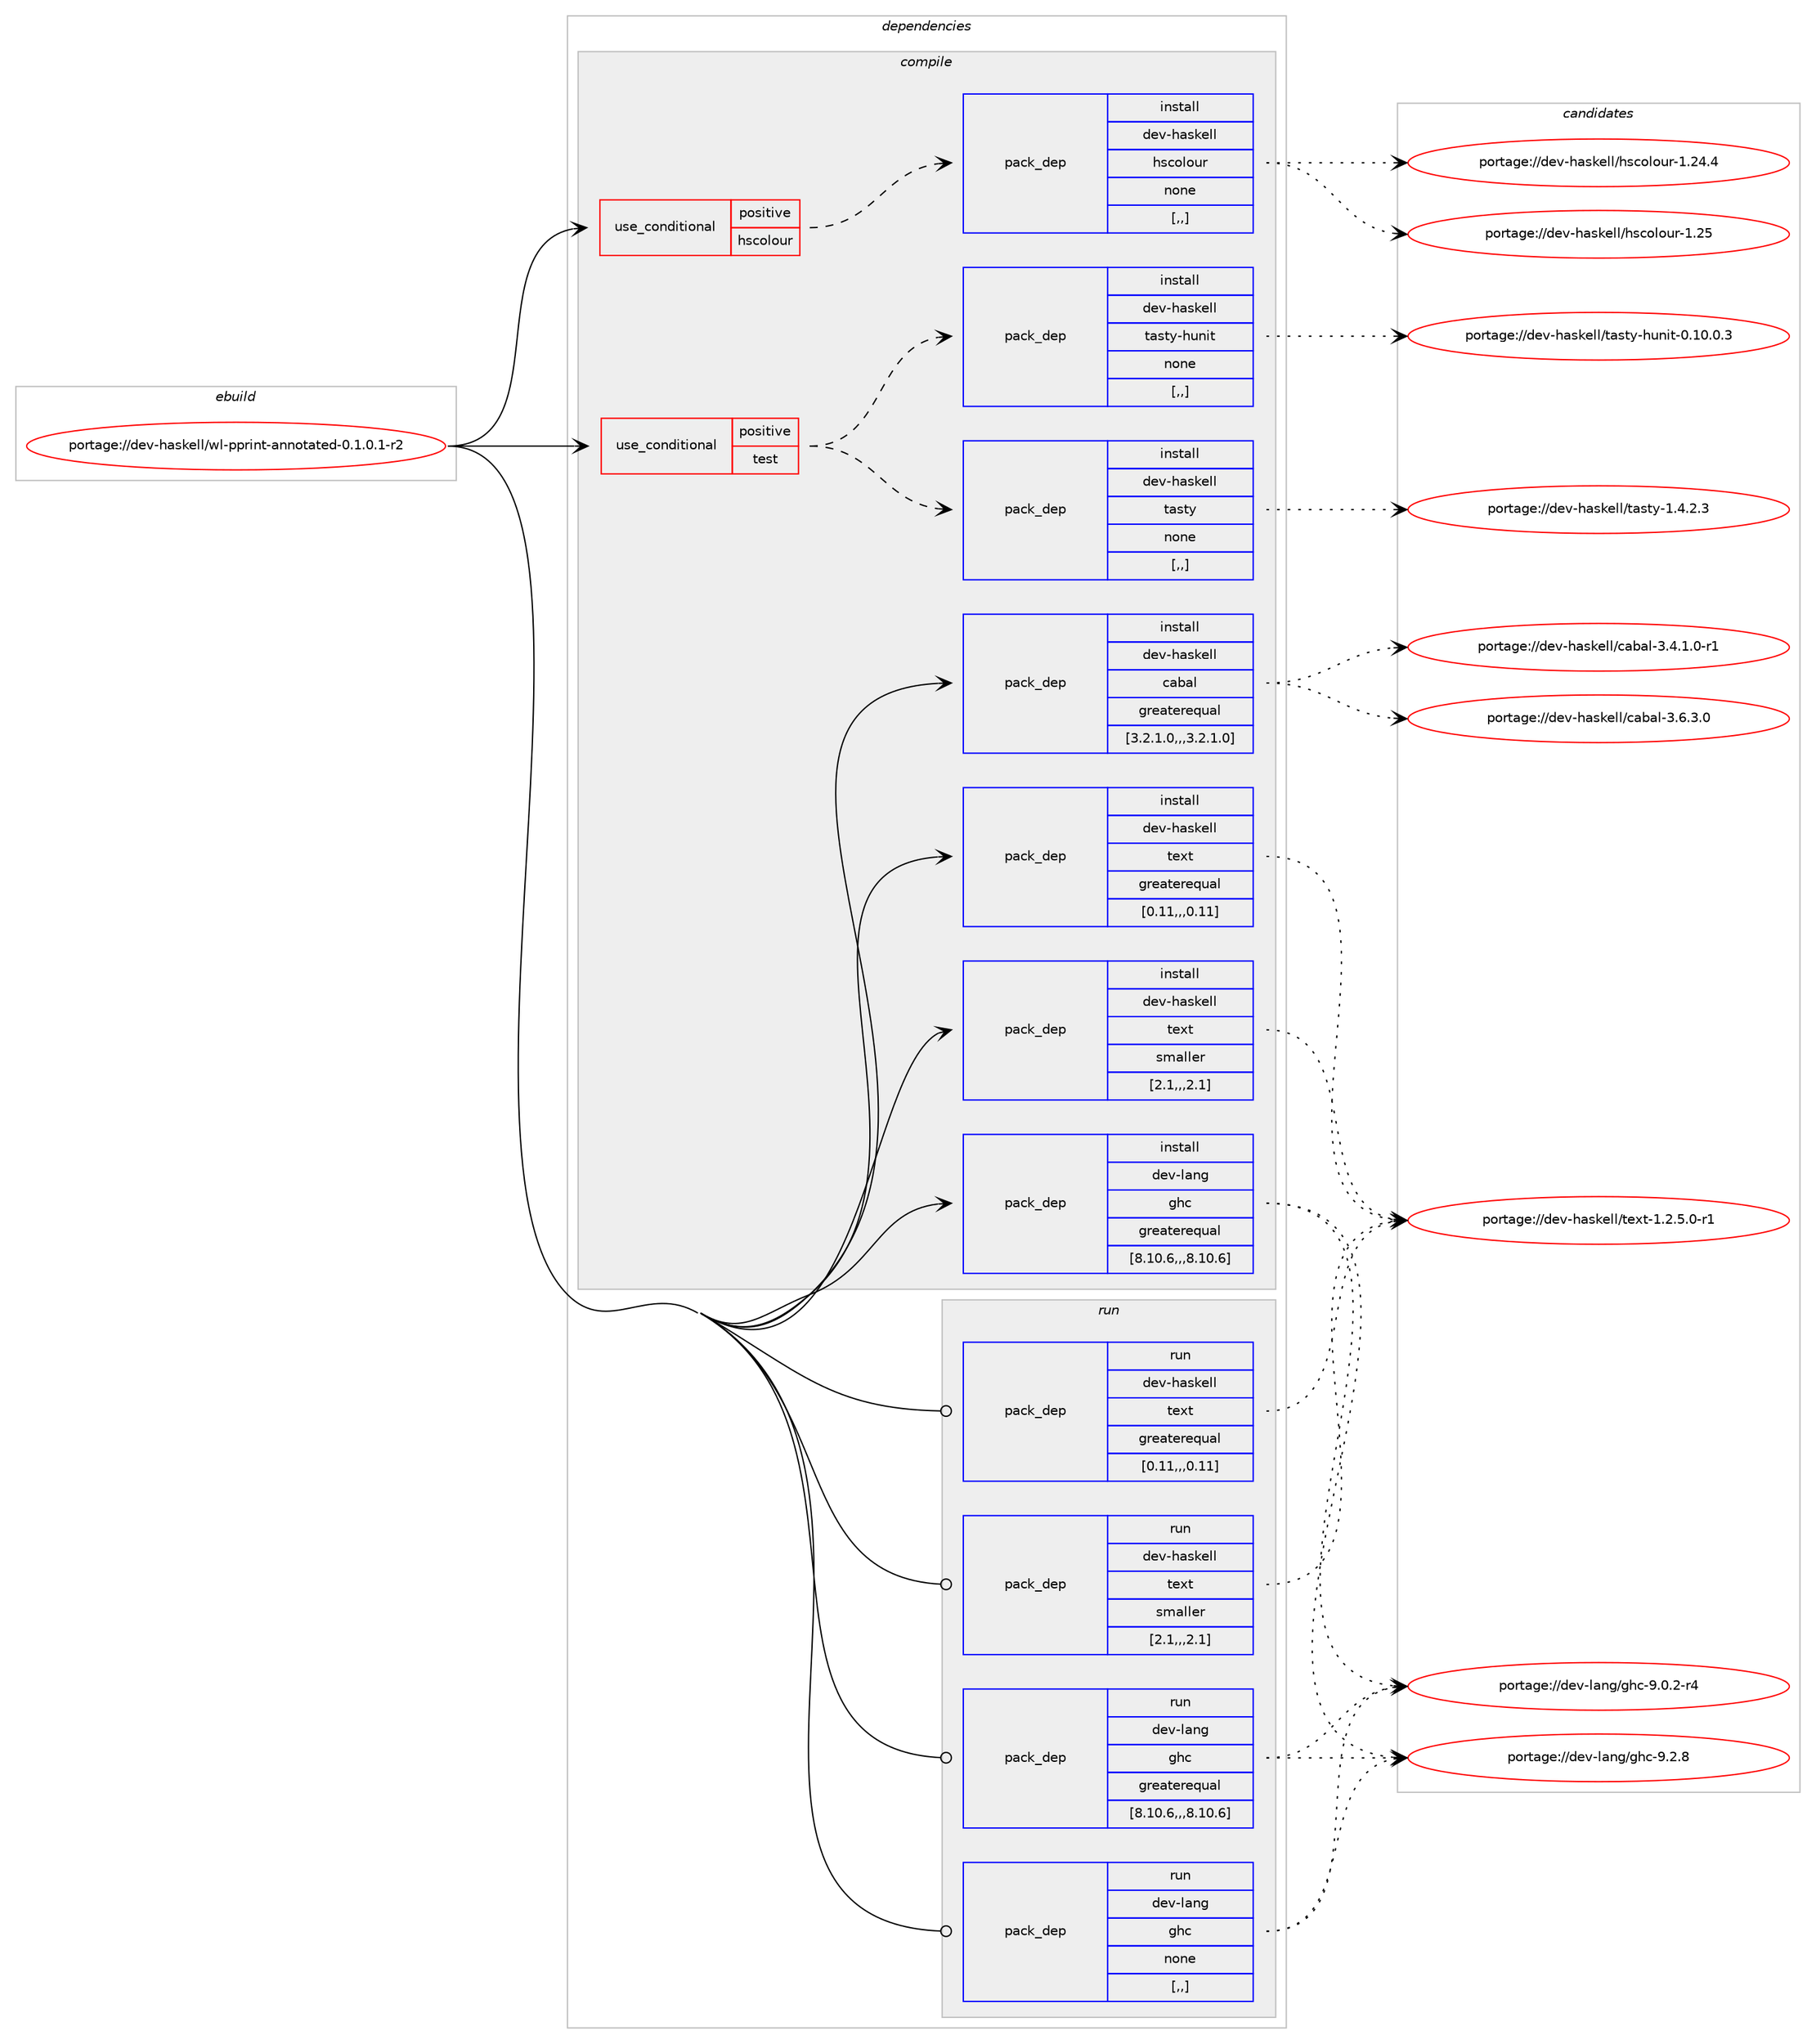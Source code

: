 digraph prolog {

# *************
# Graph options
# *************

newrank=true;
concentrate=true;
compound=true;
graph [rankdir=LR,fontname=Helvetica,fontsize=10,ranksep=1.5];#, ranksep=2.5, nodesep=0.2];
edge  [arrowhead=vee];
node  [fontname=Helvetica,fontsize=10];

# **********
# The ebuild
# **********

subgraph cluster_leftcol {
color=gray;
label=<<i>ebuild</i>>;
id [label="portage://dev-haskell/wl-pprint-annotated-0.1.0.1-r2", color=red, width=4, href="../dev-haskell/wl-pprint-annotated-0.1.0.1-r2.svg"];
}

# ****************
# The dependencies
# ****************

subgraph cluster_midcol {
color=gray;
label=<<i>dependencies</i>>;
subgraph cluster_compile {
fillcolor="#eeeeee";
style=filled;
label=<<i>compile</i>>;
subgraph cond21391 {
dependency91417 [label=<<TABLE BORDER="0" CELLBORDER="1" CELLSPACING="0" CELLPADDING="4"><TR><TD ROWSPAN="3" CELLPADDING="10">use_conditional</TD></TR><TR><TD>positive</TD></TR><TR><TD>hscolour</TD></TR></TABLE>>, shape=none, color=red];
subgraph pack68970 {
dependency91418 [label=<<TABLE BORDER="0" CELLBORDER="1" CELLSPACING="0" CELLPADDING="4" WIDTH="220"><TR><TD ROWSPAN="6" CELLPADDING="30">pack_dep</TD></TR><TR><TD WIDTH="110">install</TD></TR><TR><TD>dev-haskell</TD></TR><TR><TD>hscolour</TD></TR><TR><TD>none</TD></TR><TR><TD>[,,]</TD></TR></TABLE>>, shape=none, color=blue];
}
dependency91417:e -> dependency91418:w [weight=20,style="dashed",arrowhead="vee"];
}
id:e -> dependency91417:w [weight=20,style="solid",arrowhead="vee"];
subgraph cond21392 {
dependency91419 [label=<<TABLE BORDER="0" CELLBORDER="1" CELLSPACING="0" CELLPADDING="4"><TR><TD ROWSPAN="3" CELLPADDING="10">use_conditional</TD></TR><TR><TD>positive</TD></TR><TR><TD>test</TD></TR></TABLE>>, shape=none, color=red];
subgraph pack68971 {
dependency91420 [label=<<TABLE BORDER="0" CELLBORDER="1" CELLSPACING="0" CELLPADDING="4" WIDTH="220"><TR><TD ROWSPAN="6" CELLPADDING="30">pack_dep</TD></TR><TR><TD WIDTH="110">install</TD></TR><TR><TD>dev-haskell</TD></TR><TR><TD>tasty</TD></TR><TR><TD>none</TD></TR><TR><TD>[,,]</TD></TR></TABLE>>, shape=none, color=blue];
}
dependency91419:e -> dependency91420:w [weight=20,style="dashed",arrowhead="vee"];
subgraph pack68972 {
dependency91421 [label=<<TABLE BORDER="0" CELLBORDER="1" CELLSPACING="0" CELLPADDING="4" WIDTH="220"><TR><TD ROWSPAN="6" CELLPADDING="30">pack_dep</TD></TR><TR><TD WIDTH="110">install</TD></TR><TR><TD>dev-haskell</TD></TR><TR><TD>tasty-hunit</TD></TR><TR><TD>none</TD></TR><TR><TD>[,,]</TD></TR></TABLE>>, shape=none, color=blue];
}
dependency91419:e -> dependency91421:w [weight=20,style="dashed",arrowhead="vee"];
}
id:e -> dependency91419:w [weight=20,style="solid",arrowhead="vee"];
subgraph pack68973 {
dependency91422 [label=<<TABLE BORDER="0" CELLBORDER="1" CELLSPACING="0" CELLPADDING="4" WIDTH="220"><TR><TD ROWSPAN="6" CELLPADDING="30">pack_dep</TD></TR><TR><TD WIDTH="110">install</TD></TR><TR><TD>dev-haskell</TD></TR><TR><TD>cabal</TD></TR><TR><TD>greaterequal</TD></TR><TR><TD>[3.2.1.0,,,3.2.1.0]</TD></TR></TABLE>>, shape=none, color=blue];
}
id:e -> dependency91422:w [weight=20,style="solid",arrowhead="vee"];
subgraph pack68974 {
dependency91423 [label=<<TABLE BORDER="0" CELLBORDER="1" CELLSPACING="0" CELLPADDING="4" WIDTH="220"><TR><TD ROWSPAN="6" CELLPADDING="30">pack_dep</TD></TR><TR><TD WIDTH="110">install</TD></TR><TR><TD>dev-haskell</TD></TR><TR><TD>text</TD></TR><TR><TD>greaterequal</TD></TR><TR><TD>[0.11,,,0.11]</TD></TR></TABLE>>, shape=none, color=blue];
}
id:e -> dependency91423:w [weight=20,style="solid",arrowhead="vee"];
subgraph pack68975 {
dependency91424 [label=<<TABLE BORDER="0" CELLBORDER="1" CELLSPACING="0" CELLPADDING="4" WIDTH="220"><TR><TD ROWSPAN="6" CELLPADDING="30">pack_dep</TD></TR><TR><TD WIDTH="110">install</TD></TR><TR><TD>dev-haskell</TD></TR><TR><TD>text</TD></TR><TR><TD>smaller</TD></TR><TR><TD>[2.1,,,2.1]</TD></TR></TABLE>>, shape=none, color=blue];
}
id:e -> dependency91424:w [weight=20,style="solid",arrowhead="vee"];
subgraph pack68976 {
dependency91425 [label=<<TABLE BORDER="0" CELLBORDER="1" CELLSPACING="0" CELLPADDING="4" WIDTH="220"><TR><TD ROWSPAN="6" CELLPADDING="30">pack_dep</TD></TR><TR><TD WIDTH="110">install</TD></TR><TR><TD>dev-lang</TD></TR><TR><TD>ghc</TD></TR><TR><TD>greaterequal</TD></TR><TR><TD>[8.10.6,,,8.10.6]</TD></TR></TABLE>>, shape=none, color=blue];
}
id:e -> dependency91425:w [weight=20,style="solid",arrowhead="vee"];
}
subgraph cluster_compileandrun {
fillcolor="#eeeeee";
style=filled;
label=<<i>compile and run</i>>;
}
subgraph cluster_run {
fillcolor="#eeeeee";
style=filled;
label=<<i>run</i>>;
subgraph pack68977 {
dependency91426 [label=<<TABLE BORDER="0" CELLBORDER="1" CELLSPACING="0" CELLPADDING="4" WIDTH="220"><TR><TD ROWSPAN="6" CELLPADDING="30">pack_dep</TD></TR><TR><TD WIDTH="110">run</TD></TR><TR><TD>dev-haskell</TD></TR><TR><TD>text</TD></TR><TR><TD>greaterequal</TD></TR><TR><TD>[0.11,,,0.11]</TD></TR></TABLE>>, shape=none, color=blue];
}
id:e -> dependency91426:w [weight=20,style="solid",arrowhead="odot"];
subgraph pack68978 {
dependency91427 [label=<<TABLE BORDER="0" CELLBORDER="1" CELLSPACING="0" CELLPADDING="4" WIDTH="220"><TR><TD ROWSPAN="6" CELLPADDING="30">pack_dep</TD></TR><TR><TD WIDTH="110">run</TD></TR><TR><TD>dev-haskell</TD></TR><TR><TD>text</TD></TR><TR><TD>smaller</TD></TR><TR><TD>[2.1,,,2.1]</TD></TR></TABLE>>, shape=none, color=blue];
}
id:e -> dependency91427:w [weight=20,style="solid",arrowhead="odot"];
subgraph pack68979 {
dependency91428 [label=<<TABLE BORDER="0" CELLBORDER="1" CELLSPACING="0" CELLPADDING="4" WIDTH="220"><TR><TD ROWSPAN="6" CELLPADDING="30">pack_dep</TD></TR><TR><TD WIDTH="110">run</TD></TR><TR><TD>dev-lang</TD></TR><TR><TD>ghc</TD></TR><TR><TD>greaterequal</TD></TR><TR><TD>[8.10.6,,,8.10.6]</TD></TR></TABLE>>, shape=none, color=blue];
}
id:e -> dependency91428:w [weight=20,style="solid",arrowhead="odot"];
subgraph pack68980 {
dependency91429 [label=<<TABLE BORDER="0" CELLBORDER="1" CELLSPACING="0" CELLPADDING="4" WIDTH="220"><TR><TD ROWSPAN="6" CELLPADDING="30">pack_dep</TD></TR><TR><TD WIDTH="110">run</TD></TR><TR><TD>dev-lang</TD></TR><TR><TD>ghc</TD></TR><TR><TD>none</TD></TR><TR><TD>[,,]</TD></TR></TABLE>>, shape=none, color=blue];
}
id:e -> dependency91429:w [weight=20,style="solid",arrowhead="odot"];
}
}

# **************
# The candidates
# **************

subgraph cluster_choices {
rank=same;
color=gray;
label=<<i>candidates</i>>;

subgraph choice68970 {
color=black;
nodesep=1;
choice100101118451049711510710110810847104115991111081111171144549465053 [label="portage://dev-haskell/hscolour-1.25", color=red, width=4,href="../dev-haskell/hscolour-1.25.svg"];
choice1001011184510497115107101108108471041159911110811111711445494650524652 [label="portage://dev-haskell/hscolour-1.24.4", color=red, width=4,href="../dev-haskell/hscolour-1.24.4.svg"];
dependency91418:e -> choice100101118451049711510710110810847104115991111081111171144549465053:w [style=dotted,weight="100"];
dependency91418:e -> choice1001011184510497115107101108108471041159911110811111711445494650524652:w [style=dotted,weight="100"];
}
subgraph choice68971 {
color=black;
nodesep=1;
choice100101118451049711510710110810847116971151161214549465246504651 [label="portage://dev-haskell/tasty-1.4.2.3", color=red, width=4,href="../dev-haskell/tasty-1.4.2.3.svg"];
dependency91420:e -> choice100101118451049711510710110810847116971151161214549465246504651:w [style=dotted,weight="100"];
}
subgraph choice68972 {
color=black;
nodesep=1;
choice1001011184510497115107101108108471169711511612145104117110105116454846494846484651 [label="portage://dev-haskell/tasty-hunit-0.10.0.3", color=red, width=4,href="../dev-haskell/tasty-hunit-0.10.0.3.svg"];
dependency91421:e -> choice1001011184510497115107101108108471169711511612145104117110105116454846494846484651:w [style=dotted,weight="100"];
}
subgraph choice68973 {
color=black;
nodesep=1;
choice100101118451049711510710110810847999798971084551465446514648 [label="portage://dev-haskell/cabal-3.6.3.0", color=red, width=4,href="../dev-haskell/cabal-3.6.3.0.svg"];
choice1001011184510497115107101108108479997989710845514652464946484511449 [label="portage://dev-haskell/cabal-3.4.1.0-r1", color=red, width=4,href="../dev-haskell/cabal-3.4.1.0-r1.svg"];
dependency91422:e -> choice100101118451049711510710110810847999798971084551465446514648:w [style=dotted,weight="100"];
dependency91422:e -> choice1001011184510497115107101108108479997989710845514652464946484511449:w [style=dotted,weight="100"];
}
subgraph choice68974 {
color=black;
nodesep=1;
choice10010111845104971151071011081084711610112011645494650465346484511449 [label="portage://dev-haskell/text-1.2.5.0-r1", color=red, width=4,href="../dev-haskell/text-1.2.5.0-r1.svg"];
dependency91423:e -> choice10010111845104971151071011081084711610112011645494650465346484511449:w [style=dotted,weight="100"];
}
subgraph choice68975 {
color=black;
nodesep=1;
choice10010111845104971151071011081084711610112011645494650465346484511449 [label="portage://dev-haskell/text-1.2.5.0-r1", color=red, width=4,href="../dev-haskell/text-1.2.5.0-r1.svg"];
dependency91424:e -> choice10010111845104971151071011081084711610112011645494650465346484511449:w [style=dotted,weight="100"];
}
subgraph choice68976 {
color=black;
nodesep=1;
choice10010111845108971101034710310499455746504656 [label="portage://dev-lang/ghc-9.2.8", color=red, width=4,href="../dev-lang/ghc-9.2.8.svg"];
choice100101118451089711010347103104994557464846504511452 [label="portage://dev-lang/ghc-9.0.2-r4", color=red, width=4,href="../dev-lang/ghc-9.0.2-r4.svg"];
dependency91425:e -> choice10010111845108971101034710310499455746504656:w [style=dotted,weight="100"];
dependency91425:e -> choice100101118451089711010347103104994557464846504511452:w [style=dotted,weight="100"];
}
subgraph choice68977 {
color=black;
nodesep=1;
choice10010111845104971151071011081084711610112011645494650465346484511449 [label="portage://dev-haskell/text-1.2.5.0-r1", color=red, width=4,href="../dev-haskell/text-1.2.5.0-r1.svg"];
dependency91426:e -> choice10010111845104971151071011081084711610112011645494650465346484511449:w [style=dotted,weight="100"];
}
subgraph choice68978 {
color=black;
nodesep=1;
choice10010111845104971151071011081084711610112011645494650465346484511449 [label="portage://dev-haskell/text-1.2.5.0-r1", color=red, width=4,href="../dev-haskell/text-1.2.5.0-r1.svg"];
dependency91427:e -> choice10010111845104971151071011081084711610112011645494650465346484511449:w [style=dotted,weight="100"];
}
subgraph choice68979 {
color=black;
nodesep=1;
choice10010111845108971101034710310499455746504656 [label="portage://dev-lang/ghc-9.2.8", color=red, width=4,href="../dev-lang/ghc-9.2.8.svg"];
choice100101118451089711010347103104994557464846504511452 [label="portage://dev-lang/ghc-9.0.2-r4", color=red, width=4,href="../dev-lang/ghc-9.0.2-r4.svg"];
dependency91428:e -> choice10010111845108971101034710310499455746504656:w [style=dotted,weight="100"];
dependency91428:e -> choice100101118451089711010347103104994557464846504511452:w [style=dotted,weight="100"];
}
subgraph choice68980 {
color=black;
nodesep=1;
choice10010111845108971101034710310499455746504656 [label="portage://dev-lang/ghc-9.2.8", color=red, width=4,href="../dev-lang/ghc-9.2.8.svg"];
choice100101118451089711010347103104994557464846504511452 [label="portage://dev-lang/ghc-9.0.2-r4", color=red, width=4,href="../dev-lang/ghc-9.0.2-r4.svg"];
dependency91429:e -> choice10010111845108971101034710310499455746504656:w [style=dotted,weight="100"];
dependency91429:e -> choice100101118451089711010347103104994557464846504511452:w [style=dotted,weight="100"];
}
}

}
